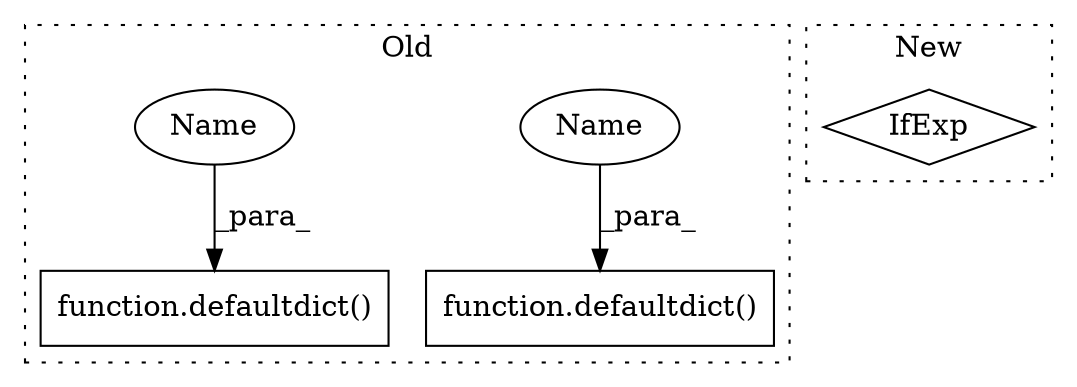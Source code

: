 digraph G {
subgraph cluster0 {
1 [label="function.defaultdict()" a="75" s="2974,2990" l="12,1" shape="box"];
3 [label="function.defaultdict()" a="75" s="2931,2947" l="12,1" shape="box"];
4 [label="Name" a="87" s="2943" l="4" shape="ellipse"];
5 [label="Name" a="87" s="2986" l="4" shape="ellipse"];
label = "Old";
style="dotted";
}
subgraph cluster1 {
2 [label="IfExp" a="51" s="3350,3366" l="4,6" shape="diamond"];
label = "New";
style="dotted";
}
4 -> 3 [label="_para_"];
5 -> 1 [label="_para_"];
}